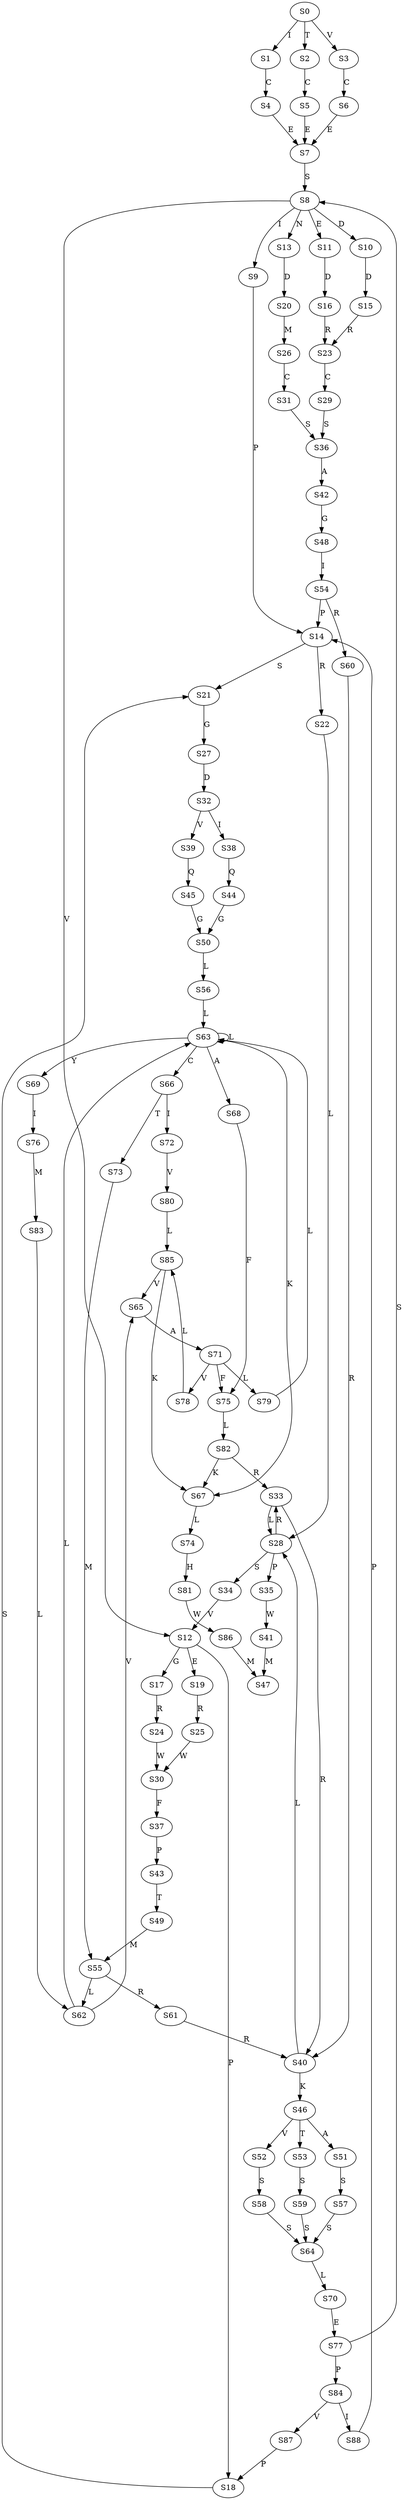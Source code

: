 strict digraph  {
	S0 -> S1 [ label = I ];
	S0 -> S2 [ label = T ];
	S0 -> S3 [ label = V ];
	S1 -> S4 [ label = C ];
	S2 -> S5 [ label = C ];
	S3 -> S6 [ label = C ];
	S4 -> S7 [ label = E ];
	S5 -> S7 [ label = E ];
	S6 -> S7 [ label = E ];
	S7 -> S8 [ label = S ];
	S8 -> S9 [ label = I ];
	S8 -> S10 [ label = D ];
	S8 -> S11 [ label = E ];
	S8 -> S12 [ label = V ];
	S8 -> S13 [ label = N ];
	S9 -> S14 [ label = P ];
	S10 -> S15 [ label = D ];
	S11 -> S16 [ label = D ];
	S12 -> S17 [ label = G ];
	S12 -> S18 [ label = P ];
	S12 -> S19 [ label = E ];
	S13 -> S20 [ label = D ];
	S14 -> S21 [ label = S ];
	S14 -> S22 [ label = R ];
	S15 -> S23 [ label = R ];
	S16 -> S23 [ label = R ];
	S17 -> S24 [ label = R ];
	S18 -> S21 [ label = S ];
	S19 -> S25 [ label = R ];
	S20 -> S26 [ label = M ];
	S21 -> S27 [ label = G ];
	S22 -> S28 [ label = L ];
	S23 -> S29 [ label = C ];
	S24 -> S30 [ label = W ];
	S25 -> S30 [ label = W ];
	S26 -> S31 [ label = C ];
	S27 -> S32 [ label = D ];
	S28 -> S33 [ label = R ];
	S28 -> S34 [ label = S ];
	S28 -> S35 [ label = P ];
	S29 -> S36 [ label = S ];
	S30 -> S37 [ label = F ];
	S31 -> S36 [ label = S ];
	S32 -> S38 [ label = I ];
	S32 -> S39 [ label = V ];
	S33 -> S40 [ label = R ];
	S33 -> S28 [ label = L ];
	S34 -> S12 [ label = V ];
	S35 -> S41 [ label = W ];
	S36 -> S42 [ label = A ];
	S37 -> S43 [ label = P ];
	S38 -> S44 [ label = Q ];
	S39 -> S45 [ label = Q ];
	S40 -> S46 [ label = K ];
	S40 -> S28 [ label = L ];
	S41 -> S47 [ label = M ];
	S42 -> S48 [ label = G ];
	S43 -> S49 [ label = T ];
	S44 -> S50 [ label = G ];
	S45 -> S50 [ label = G ];
	S46 -> S51 [ label = A ];
	S46 -> S52 [ label = V ];
	S46 -> S53 [ label = T ];
	S48 -> S54 [ label = I ];
	S49 -> S55 [ label = M ];
	S50 -> S56 [ label = L ];
	S51 -> S57 [ label = S ];
	S52 -> S58 [ label = S ];
	S53 -> S59 [ label = S ];
	S54 -> S14 [ label = P ];
	S54 -> S60 [ label = R ];
	S55 -> S61 [ label = R ];
	S55 -> S62 [ label = L ];
	S56 -> S63 [ label = L ];
	S57 -> S64 [ label = S ];
	S58 -> S64 [ label = S ];
	S59 -> S64 [ label = S ];
	S60 -> S40 [ label = R ];
	S61 -> S40 [ label = R ];
	S62 -> S65 [ label = V ];
	S62 -> S63 [ label = L ];
	S63 -> S66 [ label = C ];
	S63 -> S63 [ label = L ];
	S63 -> S67 [ label = K ];
	S63 -> S68 [ label = A ];
	S63 -> S69 [ label = Y ];
	S64 -> S70 [ label = L ];
	S65 -> S71 [ label = A ];
	S66 -> S72 [ label = I ];
	S66 -> S73 [ label = T ];
	S67 -> S74 [ label = L ];
	S68 -> S75 [ label = F ];
	S69 -> S76 [ label = I ];
	S70 -> S77 [ label = E ];
	S71 -> S78 [ label = V ];
	S71 -> S75 [ label = F ];
	S71 -> S79 [ label = L ];
	S72 -> S80 [ label = V ];
	S73 -> S55 [ label = M ];
	S74 -> S81 [ label = H ];
	S75 -> S82 [ label = L ];
	S76 -> S83 [ label = M ];
	S77 -> S8 [ label = S ];
	S77 -> S84 [ label = P ];
	S78 -> S85 [ label = L ];
	S79 -> S63 [ label = L ];
	S80 -> S85 [ label = L ];
	S81 -> S86 [ label = W ];
	S82 -> S33 [ label = R ];
	S82 -> S67 [ label = K ];
	S83 -> S62 [ label = L ];
	S84 -> S87 [ label = V ];
	S84 -> S88 [ label = I ];
	S85 -> S67 [ label = K ];
	S85 -> S65 [ label = V ];
	S86 -> S47 [ label = M ];
	S87 -> S18 [ label = P ];
	S88 -> S14 [ label = P ];
}
